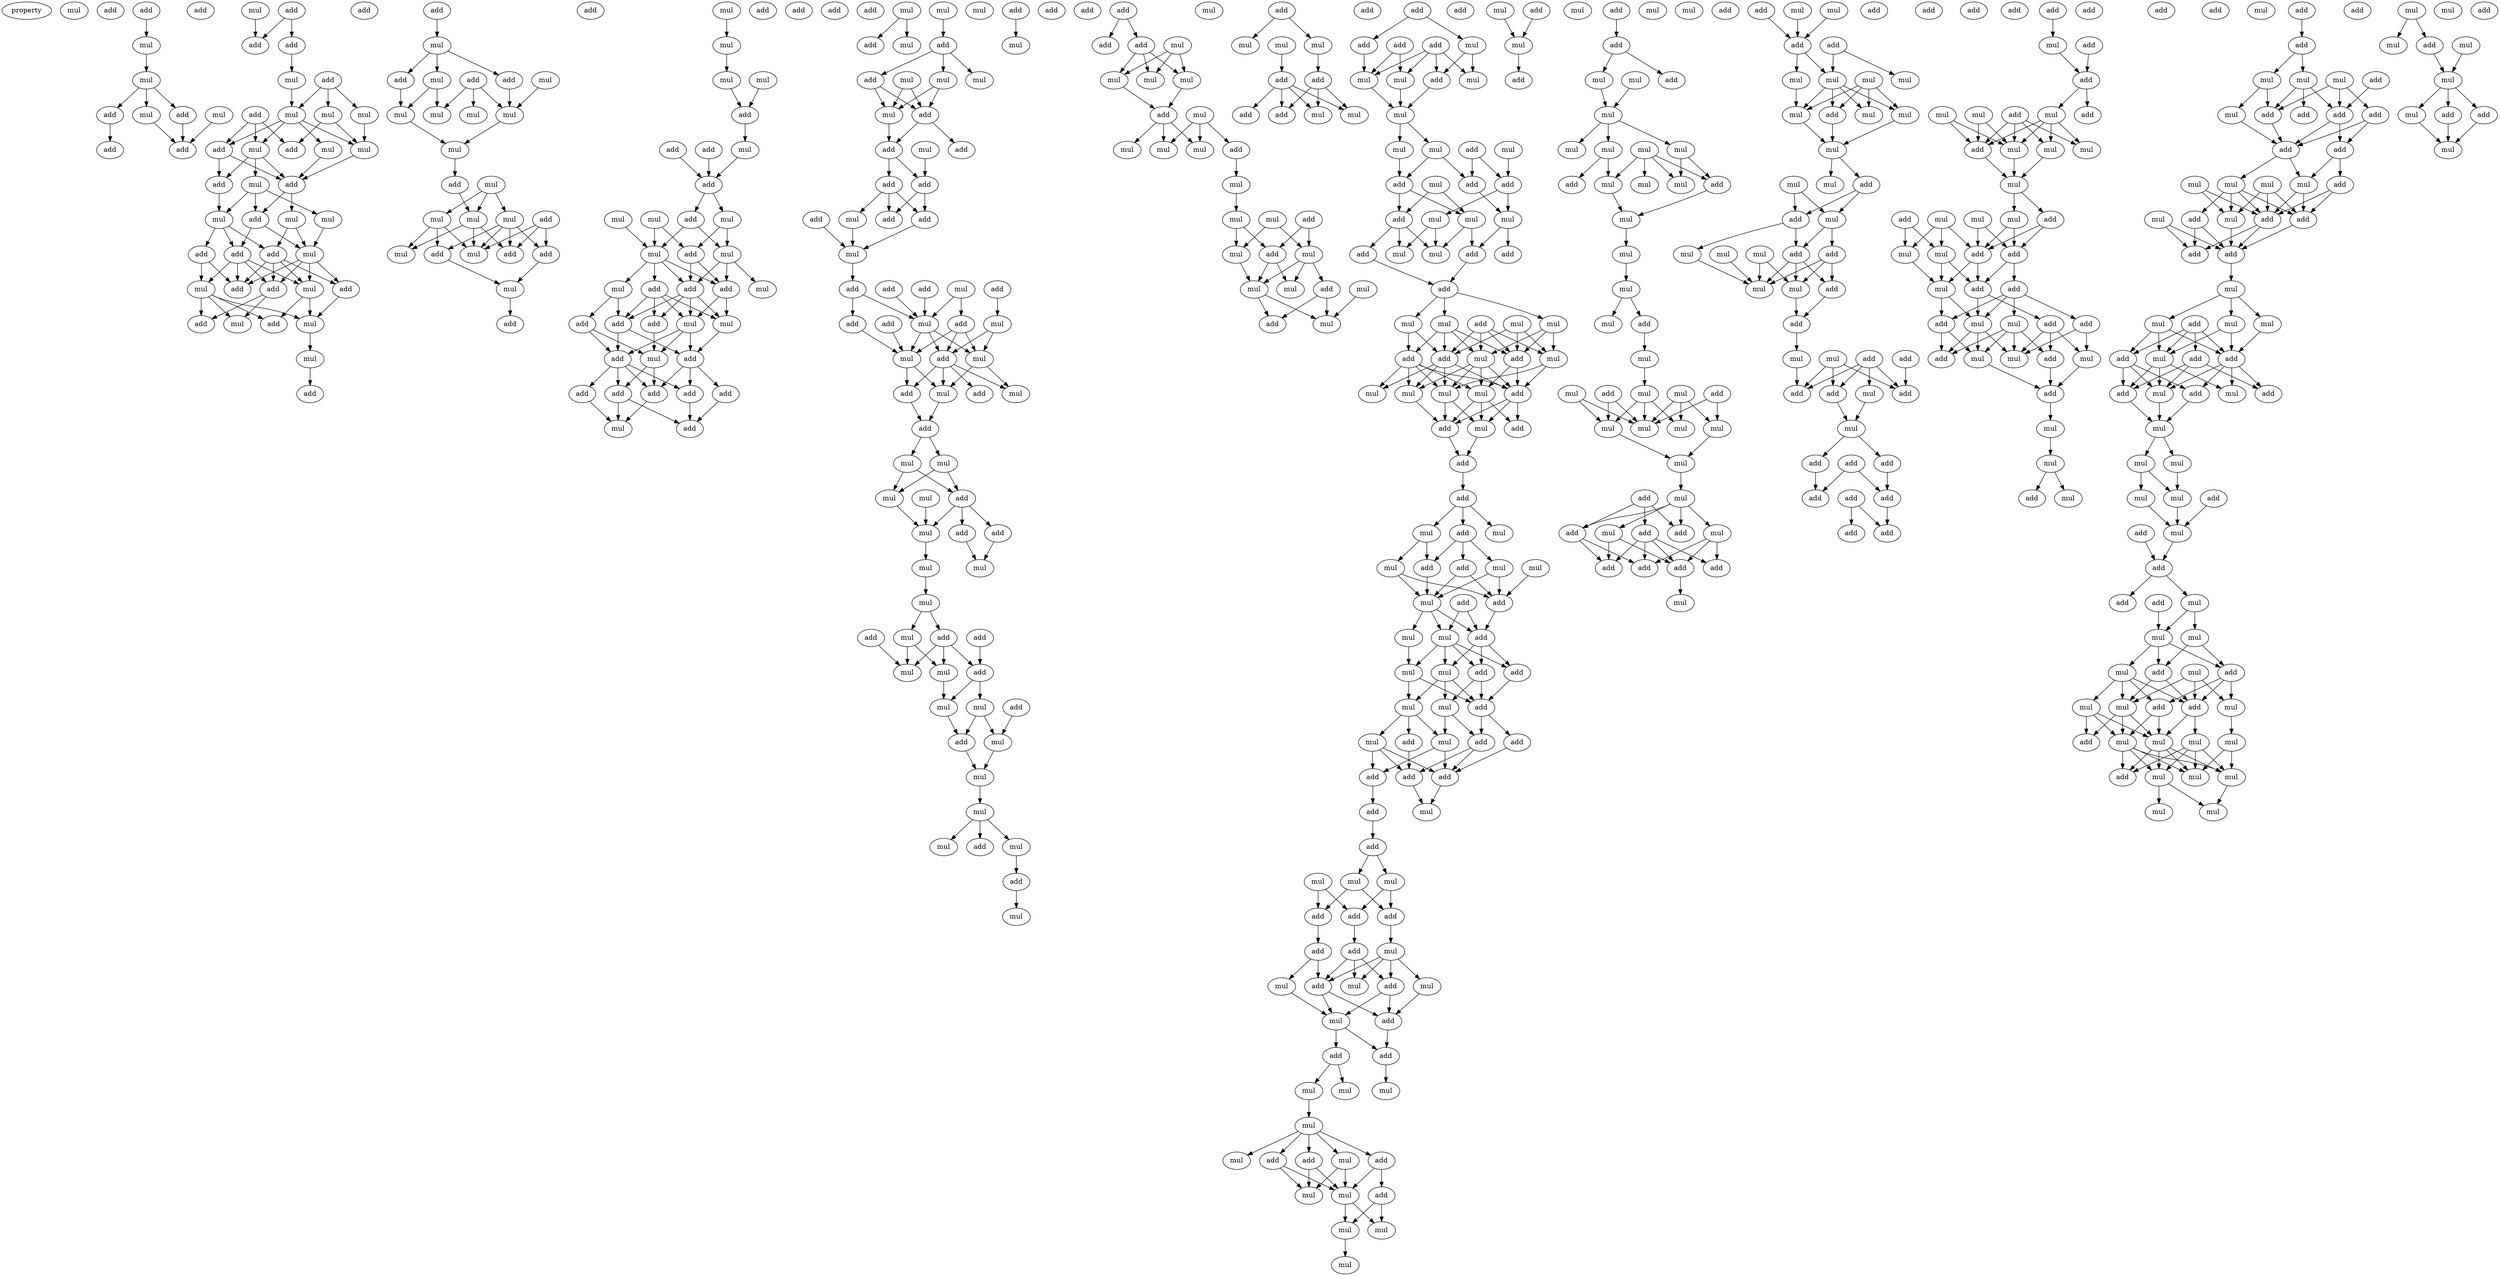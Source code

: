 digraph {
    node [fontcolor=black]
    property [mul=2,lf=1.6]
    0 [ label = mul ];
    1 [ label = add ];
    2 [ label = add ];
    3 [ label = add ];
    4 [ label = mul ];
    5 [ label = mul ];
    6 [ label = add ];
    7 [ label = mul ];
    8 [ label = mul ];
    9 [ label = add ];
    10 [ label = add ];
    11 [ label = add ];
    12 [ label = mul ];
    13 [ label = add ];
    14 [ label = add ];
    15 [ label = add ];
    16 [ label = mul ];
    17 [ label = add ];
    18 [ label = add ];
    19 [ label = mul ];
    20 [ label = add ];
    21 [ label = mul ];
    22 [ label = mul ];
    23 [ label = add ];
    24 [ label = mul ];
    25 [ label = add ];
    26 [ label = mul ];
    27 [ label = mul ];
    28 [ label = add ];
    29 [ label = add ];
    30 [ label = mul ];
    31 [ label = mul ];
    32 [ label = mul ];
    33 [ label = mul ];
    34 [ label = add ];
    35 [ label = add ];
    36 [ label = add ];
    37 [ label = mul ];
    38 [ label = add ];
    39 [ label = add ];
    40 [ label = mul ];
    41 [ label = mul ];
    42 [ label = add ];
    43 [ label = add ];
    44 [ label = mul ];
    45 [ label = add ];
    46 [ label = mul ];
    47 [ label = add ];
    48 [ label = mul ];
    49 [ label = add ];
    50 [ label = add ];
    51 [ label = mul ];
    52 [ label = add ];
    53 [ label = add ];
    54 [ label = add ];
    55 [ label = mul ];
    56 [ label = mul ];
    57 [ label = mul ];
    58 [ label = add ];
    59 [ label = mul ];
    60 [ label = mul ];
    61 [ label = mul ];
    62 [ label = mul ];
    63 [ label = mul ];
    64 [ label = add ];
    65 [ label = mul ];
    66 [ label = mul ];
    67 [ label = mul ];
    68 [ label = add ];
    69 [ label = add ];
    70 [ label = add ];
    71 [ label = mul ];
    72 [ label = add ];
    73 [ label = mul ];
    74 [ label = mul ];
    75 [ label = mul ];
    76 [ label = add ];
    77 [ label = add ];
    78 [ label = mul ];
    79 [ label = mul ];
    80 [ label = mul ];
    81 [ label = add ];
    82 [ label = add ];
    83 [ label = add ];
    84 [ label = add ];
    85 [ label = mul ];
    86 [ label = add ];
    87 [ label = mul ];
    88 [ label = mul ];
    89 [ label = mul ];
    90 [ label = add ];
    91 [ label = add ];
    92 [ label = mul ];
    93 [ label = mul ];
    94 [ label = add ];
    95 [ label = add ];
    96 [ label = mul ];
    97 [ label = add ];
    98 [ label = add ];
    99 [ label = mul ];
    100 [ label = add ];
    101 [ label = add ];
    102 [ label = add ];
    103 [ label = mul ];
    104 [ label = mul ];
    105 [ label = add ];
    106 [ label = mul ];
    107 [ label = add ];
    108 [ label = add ];
    109 [ label = add ];
    110 [ label = add ];
    111 [ label = add ];
    112 [ label = add ];
    113 [ label = mul ];
    114 [ label = add ];
    115 [ label = add ];
    116 [ label = mul ];
    117 [ label = mul ];
    118 [ label = add ];
    119 [ label = mul ];
    120 [ label = add ];
    121 [ label = mul ];
    122 [ label = mul ];
    123 [ label = add ];
    124 [ label = mul ];
    125 [ label = mul ];
    126 [ label = add ];
    127 [ label = add ];
    128 [ label = mul ];
    129 [ label = add ];
    130 [ label = add ];
    131 [ label = add ];
    132 [ label = mul ];
    133 [ label = add ];
    134 [ label = add ];
    135 [ label = add ];
    136 [ label = mul ];
    137 [ label = add ];
    138 [ label = mul ];
    139 [ label = add ];
    140 [ label = add ];
    141 [ label = add ];
    142 [ label = mul ];
    143 [ label = add ];
    144 [ label = add ];
    145 [ label = mul ];
    146 [ label = add ];
    147 [ label = add ];
    148 [ label = mul ];
    149 [ label = mul ];
    150 [ label = add ];
    151 [ label = add ];
    152 [ label = mul ];
    153 [ label = mul ];
    154 [ label = add ];
    155 [ label = mul ];
    156 [ label = mul ];
    157 [ label = mul ];
    158 [ label = add ];
    159 [ label = mul ];
    160 [ label = mul ];
    161 [ label = add ];
    162 [ label = mul ];
    163 [ label = add ];
    164 [ label = mul ];
    165 [ label = mul ];
    166 [ label = mul ];
    167 [ label = add ];
    168 [ label = add ];
    169 [ label = mul ];
    170 [ label = add ];
    171 [ label = mul ];
    172 [ label = mul ];
    173 [ label = add ];
    174 [ label = add ];
    175 [ label = mul ];
    176 [ label = mul ];
    177 [ label = add ];
    178 [ label = mul ];
    179 [ label = mul ];
    180 [ label = mul ];
    181 [ label = mul ];
    182 [ label = add ];
    183 [ label = mul ];
    184 [ label = add ];
    185 [ label = mul ];
    186 [ label = add ];
    187 [ label = mul ];
    188 [ label = add ];
    189 [ label = add ];
    190 [ label = add ];
    191 [ label = add ];
    192 [ label = mul ];
    193 [ label = add ];
    194 [ label = mul ];
    195 [ label = mul ];
    196 [ label = mul ];
    197 [ label = add ];
    198 [ label = mul ];
    199 [ label = mul ];
    200 [ label = add ];
    201 [ label = mul ];
    202 [ label = mul ];
    203 [ label = mul ];
    204 [ label = mul ];
    205 [ label = add ];
    206 [ label = mul ];
    207 [ label = mul ];
    208 [ label = mul ];
    209 [ label = add ];
    210 [ label = mul ];
    211 [ label = add ];
    212 [ label = mul ];
    213 [ label = mul ];
    214 [ label = mul ];
    215 [ label = mul ];
    216 [ label = add ];
    217 [ label = add ];
    218 [ label = mul ];
    219 [ label = mul ];
    220 [ label = mul ];
    221 [ label = add ];
    222 [ label = add ];
    223 [ label = mul ];
    224 [ label = add ];
    225 [ label = mul ];
    226 [ label = add ];
    227 [ label = add ];
    228 [ label = add ];
    229 [ label = add ];
    230 [ label = mul ];
    231 [ label = add ];
    232 [ label = add ];
    233 [ label = mul ];
    234 [ label = mul ];
    235 [ label = mul ];
    236 [ label = add ];
    237 [ label = mul ];
    238 [ label = mul ];
    239 [ label = add ];
    240 [ label = mul ];
    241 [ label = mul ];
    242 [ label = add ];
    243 [ label = add ];
    244 [ label = add ];
    245 [ label = mul ];
    246 [ label = mul ];
    247 [ label = mul ];
    248 [ label = add ];
    249 [ label = mul ];
    250 [ label = mul ];
    251 [ label = add ];
    252 [ label = add ];
    253 [ label = mul ];
    254 [ label = add ];
    255 [ label = add ];
    256 [ label = mul ];
    257 [ label = mul ];
    258 [ label = mul ];
    259 [ label = mul ];
    260 [ label = add ];
    261 [ label = add ];
    262 [ label = mul ];
    263 [ label = mul ];
    264 [ label = add ];
    265 [ label = add ];
    266 [ label = mul ];
    267 [ label = mul ];
    268 [ label = add ];
    269 [ label = mul ];
    270 [ label = mul ];
    271 [ label = add ];
    272 [ label = add ];
    273 [ label = mul ];
    274 [ label = add ];
    275 [ label = add ];
    276 [ label = mul ];
    277 [ label = add ];
    278 [ label = mul ];
    279 [ label = add ];
    280 [ label = add ];
    281 [ label = mul ];
    282 [ label = mul ];
    283 [ label = mul ];
    284 [ label = mul ];
    285 [ label = add ];
    286 [ label = add ];
    287 [ label = add ];
    288 [ label = mul ];
    289 [ label = mul ];
    290 [ label = mul ];
    291 [ label = add ];
    292 [ label = mul ];
    293 [ label = add ];
    294 [ label = mul ];
    295 [ label = mul ];
    296 [ label = add ];
    297 [ label = mul ];
    298 [ label = add ];
    299 [ label = mul ];
    300 [ label = add ];
    301 [ label = add ];
    302 [ label = add ];
    303 [ label = add ];
    304 [ label = add ];
    305 [ label = add ];
    306 [ label = mul ];
    307 [ label = add ];
    308 [ label = mul ];
    309 [ label = mul ];
    310 [ label = mul ];
    311 [ label = add ];
    312 [ label = add ];
    313 [ label = add ];
    314 [ label = add ];
    315 [ label = mul ];
    316 [ label = add ];
    317 [ label = add ];
    318 [ label = add ];
    319 [ label = mul ];
    320 [ label = mul ];
    321 [ label = mul ];
    322 [ label = add ];
    323 [ label = add ];
    324 [ label = mul ];
    325 [ label = add ];
    326 [ label = add ];
    327 [ label = mul ];
    328 [ label = mul ];
    329 [ label = mul ];
    330 [ label = mul ];
    331 [ label = mul ];
    332 [ label = add ];
    333 [ label = mul ];
    334 [ label = add ];
    335 [ label = add ];
    336 [ label = mul ];
    337 [ label = mul ];
    338 [ label = add ];
    339 [ label = mul ];
    340 [ label = mul ];
    341 [ label = mul ];
    342 [ label = mul ];
    343 [ label = mul ];
    344 [ label = add ];
    345 [ label = mul ];
    346 [ label = add ];
    347 [ label = add ];
    348 [ label = add ];
    349 [ label = mul ];
    350 [ label = mul ];
    351 [ label = add ];
    352 [ label = mul ];
    353 [ label = mul ];
    354 [ label = mul ];
    355 [ label = mul ];
    356 [ label = mul ];
    357 [ label = mul ];
    358 [ label = mul ];
    359 [ label = mul ];
    360 [ label = mul ];
    361 [ label = add ];
    362 [ label = add ];
    363 [ label = mul ];
    364 [ label = mul ];
    365 [ label = mul ];
    366 [ label = mul ];
    367 [ label = mul ];
    368 [ label = add ];
    369 [ label = add ];
    370 [ label = mul ];
    371 [ label = mul ];
    372 [ label = mul ];
    373 [ label = mul ];
    374 [ label = add ];
    375 [ label = add ];
    376 [ label = mul ];
    377 [ label = mul ];
    378 [ label = mul ];
    379 [ label = mul ];
    380 [ label = mul ];
    381 [ label = add ];
    382 [ label = mul ];
    383 [ label = add ];
    384 [ label = add ];
    385 [ label = mul ];
    386 [ label = mul ];
    387 [ label = add ];
    388 [ label = add ];
    389 [ label = add ];
    390 [ label = add ];
    391 [ label = add ];
    392 [ label = mul ];
    393 [ label = add ];
    394 [ label = mul ];
    395 [ label = mul ];
    396 [ label = add ];
    397 [ label = add ];
    398 [ label = mul ];
    399 [ label = mul ];
    400 [ label = mul ];
    401 [ label = mul ];
    402 [ label = mul ];
    403 [ label = mul ];
    404 [ label = add ];
    405 [ label = add ];
    406 [ label = mul ];
    407 [ label = mul ];
    408 [ label = mul ];
    409 [ label = add ];
    410 [ label = add ];
    411 [ label = add ];
    412 [ label = mul ];
    413 [ label = mul ];
    414 [ label = add ];
    415 [ label = mul ];
    416 [ label = mul ];
    417 [ label = mul ];
    418 [ label = add ];
    419 [ label = add ];
    420 [ label = mul ];
    421 [ label = mul ];
    422 [ label = add ];
    423 [ label = add ];
    424 [ label = mul ];
    425 [ label = mul ];
    426 [ label = add ];
    427 [ label = add ];
    428 [ label = add ];
    429 [ label = mul ];
    430 [ label = add ];
    431 [ label = add ];
    432 [ label = mul ];
    433 [ label = add ];
    434 [ label = add ];
    435 [ label = add ];
    436 [ label = add ];
    437 [ label = add ];
    438 [ label = add ];
    439 [ label = add ];
    440 [ label = add ];
    441 [ label = add ];
    442 [ label = add ];
    443 [ label = add ];
    444 [ label = mul ];
    445 [ label = add ];
    446 [ label = add ];
    447 [ label = add ];
    448 [ label = mul ];
    449 [ label = mul ];
    450 [ label = mul ];
    451 [ label = add ];
    452 [ label = mul ];
    453 [ label = add ];
    454 [ label = mul ];
    455 [ label = mul ];
    456 [ label = add ];
    457 [ label = mul ];
    458 [ label = mul ];
    459 [ label = add ];
    460 [ label = add ];
    461 [ label = mul ];
    462 [ label = mul ];
    463 [ label = mul ];
    464 [ label = mul ];
    465 [ label = add ];
    466 [ label = add ];
    467 [ label = add ];
    468 [ label = mul ];
    469 [ label = add ];
    470 [ label = add ];
    471 [ label = add ];
    472 [ label = mul ];
    473 [ label = add ];
    474 [ label = mul ];
    475 [ label = mul ];
    476 [ label = mul ];
    477 [ label = mul ];
    478 [ label = add ];
    479 [ label = add ];
    480 [ label = add ];
    481 [ label = add ];
    482 [ label = mul ];
    483 [ label = mul ];
    484 [ label = mul ];
    485 [ label = add ];
    486 [ label = mul ];
    487 [ label = add ];
    488 [ label = add ];
    489 [ label = mul ];
    490 [ label = mul ];
    491 [ label = add ];
    492 [ label = mul ];
    493 [ label = add ];
    494 [ label = add ];
    495 [ label = mul ];
    496 [ label = add ];
    497 [ label = add ];
    498 [ label = add ];
    499 [ label = add ];
    500 [ label = add ];
    501 [ label = mul ];
    502 [ label = mul ];
    503 [ label = mul ];
    504 [ label = mul ];
    505 [ label = add ];
    506 [ label = add ];
    507 [ label = add ];
    508 [ label = mul ];
    509 [ label = mul ];
    510 [ label = add ];
    511 [ label = add ];
    512 [ label = mul ];
    513 [ label = mul ];
    514 [ label = mul ];
    515 [ label = mul ];
    516 [ label = add ];
    517 [ label = mul ];
    518 [ label = add ];
    519 [ label = add ];
    520 [ label = add ];
    521 [ label = add ];
    522 [ label = add ];
    523 [ label = add ];
    524 [ label = mul ];
    525 [ label = mul ];
    526 [ label = mul ];
    527 [ label = mul ];
    528 [ label = mul ];
    529 [ label = mul ];
    530 [ label = mul ];
    531 [ label = add ];
    532 [ label = add ];
    533 [ label = add ];
    534 [ label = mul ];
    535 [ label = add ];
    536 [ label = add ];
    537 [ label = add ];
    538 [ label = mul ];
    539 [ label = mul ];
    540 [ label = mul ];
    541 [ label = mul ];
    542 [ label = add ];
    543 [ label = mul ];
    544 [ label = add ];
    545 [ label = mul ];
    546 [ label = add ];
    547 [ label = mul ];
    548 [ label = add ];
    549 [ label = mul ];
    550 [ label = mul ];
    551 [ label = add ];
    552 [ label = mul ];
    553 [ label = mul ];
    554 [ label = mul ];
    555 [ label = mul ];
    556 [ label = mul ];
    557 [ label = mul ];
    558 [ label = add ];
    559 [ label = mul ];
    560 [ label = mul ];
    561 [ label = mul ];
    562 [ label = mul ];
    563 [ label = mul ];
    564 [ label = mul ];
    565 [ label = add ];
    566 [ label = add ];
    567 [ label = mul ];
    568 [ label = mul ];
    569 [ label = add ];
    570 [ label = add ];
    571 [ label = mul ];
    2 -> 4 [ name = 0 ];
    4 -> 5 [ name = 1 ];
    5 -> 6 [ name = 2 ];
    5 -> 7 [ name = 3 ];
    5 -> 9 [ name = 4 ];
    6 -> 10 [ name = 5 ];
    7 -> 11 [ name = 6 ];
    8 -> 11 [ name = 7 ];
    9 -> 11 [ name = 8 ];
    12 -> 14 [ name = 9 ];
    13 -> 14 [ name = 10 ];
    13 -> 15 [ name = 11 ];
    15 -> 16 [ name = 12 ];
    16 -> 21 [ name = 13 ];
    17 -> 19 [ name = 14 ];
    17 -> 21 [ name = 15 ];
    17 -> 22 [ name = 16 ];
    19 -> 24 [ name = 17 ];
    20 -> 23 [ name = 18 ];
    20 -> 25 [ name = 19 ];
    20 -> 27 [ name = 20 ];
    21 -> 23 [ name = 21 ];
    21 -> 24 [ name = 22 ];
    21 -> 26 [ name = 23 ];
    21 -> 27 [ name = 24 ];
    22 -> 24 [ name = 25 ];
    22 -> 25 [ name = 26 ];
    23 -> 28 [ name = 27 ];
    23 -> 29 [ name = 28 ];
    24 -> 29 [ name = 29 ];
    26 -> 29 [ name = 30 ];
    27 -> 28 [ name = 31 ];
    27 -> 29 [ name = 32 ];
    27 -> 30 [ name = 33 ];
    28 -> 32 [ name = 34 ];
    29 -> 33 [ name = 35 ];
    29 -> 34 [ name = 36 ];
    30 -> 31 [ name = 37 ];
    30 -> 32 [ name = 38 ];
    30 -> 34 [ name = 39 ];
    31 -> 37 [ name = 40 ];
    32 -> 35 [ name = 41 ];
    32 -> 36 [ name = 42 ];
    32 -> 38 [ name = 43 ];
    33 -> 36 [ name = 44 ];
    33 -> 37 [ name = 45 ];
    34 -> 37 [ name = 46 ];
    34 -> 38 [ name = 47 ];
    35 -> 39 [ name = 48 ];
    35 -> 40 [ name = 49 ];
    36 -> 39 [ name = 50 ];
    36 -> 41 [ name = 51 ];
    36 -> 42 [ name = 52 ];
    36 -> 43 [ name = 53 ];
    37 -> 39 [ name = 54 ];
    37 -> 41 [ name = 55 ];
    37 -> 42 [ name = 56 ];
    37 -> 43 [ name = 57 ];
    38 -> 39 [ name = 58 ];
    38 -> 40 [ name = 59 ];
    38 -> 41 [ name = 60 ];
    38 -> 43 [ name = 61 ];
    40 -> 44 [ name = 62 ];
    40 -> 45 [ name = 63 ];
    40 -> 46 [ name = 64 ];
    40 -> 47 [ name = 65 ];
    41 -> 44 [ name = 66 ];
    41 -> 45 [ name = 67 ];
    42 -> 44 [ name = 68 ];
    43 -> 46 [ name = 69 ];
    43 -> 47 [ name = 70 ];
    44 -> 48 [ name = 71 ];
    48 -> 50 [ name = 72 ];
    49 -> 51 [ name = 73 ];
    51 -> 52 [ name = 74 ];
    51 -> 53 [ name = 75 ];
    51 -> 55 [ name = 76 ];
    52 -> 57 [ name = 77 ];
    53 -> 61 [ name = 78 ];
    54 -> 57 [ name = 79 ];
    54 -> 59 [ name = 80 ];
    54 -> 60 [ name = 81 ];
    55 -> 59 [ name = 82 ];
    55 -> 61 [ name = 83 ];
    56 -> 57 [ name = 84 ];
    57 -> 62 [ name = 85 ];
    61 -> 62 [ name = 86 ];
    62 -> 64 [ name = 87 ];
    63 -> 65 [ name = 88 ];
    63 -> 66 [ name = 89 ];
    63 -> 67 [ name = 90 ];
    64 -> 65 [ name = 91 ];
    65 -> 71 [ name = 92 ];
    65 -> 72 [ name = 93 ];
    65 -> 73 [ name = 94 ];
    66 -> 69 [ name = 95 ];
    66 -> 70 [ name = 96 ];
    66 -> 71 [ name = 97 ];
    66 -> 72 [ name = 98 ];
    67 -> 69 [ name = 99 ];
    67 -> 71 [ name = 100 ];
    67 -> 73 [ name = 101 ];
    68 -> 70 [ name = 102 ];
    68 -> 71 [ name = 103 ];
    68 -> 72 [ name = 104 ];
    69 -> 74 [ name = 105 ];
    70 -> 74 [ name = 106 ];
    74 -> 76 [ name = 107 ];
    75 -> 78 [ name = 108 ];
    78 -> 79 [ name = 109 ];
    79 -> 81 [ name = 110 ];
    80 -> 81 [ name = 111 ];
    81 -> 85 [ name = 112 ];
    82 -> 86 [ name = 113 ];
    83 -> 86 [ name = 114 ];
    85 -> 86 [ name = 115 ];
    86 -> 88 [ name = 116 ];
    86 -> 90 [ name = 117 ];
    87 -> 93 [ name = 118 ];
    87 -> 94 [ name = 119 ];
    88 -> 92 [ name = 120 ];
    88 -> 94 [ name = 121 ];
    89 -> 93 [ name = 122 ];
    90 -> 92 [ name = 123 ];
    90 -> 93 [ name = 124 ];
    92 -> 95 [ name = 125 ];
    92 -> 96 [ name = 126 ];
    92 -> 97 [ name = 127 ];
    93 -> 95 [ name = 128 ];
    93 -> 97 [ name = 129 ];
    93 -> 98 [ name = 130 ];
    93 -> 99 [ name = 131 ];
    94 -> 95 [ name = 132 ];
    94 -> 97 [ name = 133 ];
    95 -> 101 [ name = 134 ];
    95 -> 102 [ name = 135 ];
    95 -> 103 [ name = 136 ];
    95 -> 104 [ name = 137 ];
    97 -> 103 [ name = 138 ];
    97 -> 104 [ name = 139 ];
    98 -> 101 [ name = 140 ];
    98 -> 102 [ name = 141 ];
    98 -> 103 [ name = 142 ];
    98 -> 104 [ name = 143 ];
    99 -> 100 [ name = 144 ];
    99 -> 102 [ name = 145 ];
    100 -> 105 [ name = 146 ];
    100 -> 106 [ name = 147 ];
    101 -> 106 [ name = 148 ];
    102 -> 105 [ name = 149 ];
    102 -> 107 [ name = 150 ];
    103 -> 105 [ name = 151 ];
    103 -> 106 [ name = 152 ];
    103 -> 107 [ name = 153 ];
    104 -> 107 [ name = 154 ];
    105 -> 108 [ name = 155 ];
    105 -> 109 [ name = 156 ];
    105 -> 110 [ name = 157 ];
    105 -> 111 [ name = 158 ];
    106 -> 109 [ name = 159 ];
    106 -> 110 [ name = 160 ];
    107 -> 109 [ name = 161 ];
    107 -> 111 [ name = 162 ];
    107 -> 112 [ name = 163 ];
    108 -> 113 [ name = 164 ];
    109 -> 113 [ name = 165 ];
    110 -> 113 [ name = 166 ];
    110 -> 114 [ name = 167 ];
    111 -> 114 [ name = 168 ];
    112 -> 114 [ name = 169 ];
    116 -> 118 [ name = 170 ];
    116 -> 119 [ name = 171 ];
    117 -> 120 [ name = 172 ];
    120 -> 122 [ name = 173 ];
    120 -> 123 [ name = 174 ];
    120 -> 124 [ name = 175 ];
    121 -> 125 [ name = 176 ];
    121 -> 126 [ name = 177 ];
    122 -> 125 [ name = 178 ];
    122 -> 126 [ name = 179 ];
    123 -> 125 [ name = 180 ];
    123 -> 126 [ name = 181 ];
    125 -> 129 [ name = 182 ];
    126 -> 127 [ name = 183 ];
    126 -> 129 [ name = 184 ];
    128 -> 131 [ name = 185 ];
    129 -> 130 [ name = 186 ];
    129 -> 131 [ name = 187 ];
    130 -> 132 [ name = 188 ];
    130 -> 133 [ name = 189 ];
    130 -> 135 [ name = 190 ];
    131 -> 133 [ name = 191 ];
    131 -> 135 [ name = 192 ];
    132 -> 136 [ name = 193 ];
    134 -> 136 [ name = 194 ];
    135 -> 136 [ name = 195 ];
    136 -> 137 [ name = 196 ];
    137 -> 142 [ name = 197 ];
    137 -> 143 [ name = 198 ];
    138 -> 142 [ name = 199 ];
    138 -> 146 [ name = 200 ];
    139 -> 145 [ name = 201 ];
    140 -> 142 [ name = 202 ];
    141 -> 142 [ name = 203 ];
    142 -> 147 [ name = 204 ];
    142 -> 148 [ name = 205 ];
    142 -> 149 [ name = 206 ];
    143 -> 149 [ name = 207 ];
    144 -> 149 [ name = 208 ];
    145 -> 147 [ name = 209 ];
    145 -> 148 [ name = 210 ];
    146 -> 147 [ name = 211 ];
    146 -> 148 [ name = 212 ];
    146 -> 149 [ name = 213 ];
    147 -> 150 [ name = 214 ];
    147 -> 151 [ name = 215 ];
    147 -> 152 [ name = 216 ];
    147 -> 153 [ name = 217 ];
    148 -> 152 [ name = 218 ];
    148 -> 153 [ name = 219 ];
    149 -> 150 [ name = 220 ];
    149 -> 152 [ name = 221 ];
    150 -> 154 [ name = 222 ];
    152 -> 154 [ name = 223 ];
    154 -> 155 [ name = 224 ];
    154 -> 156 [ name = 225 ];
    155 -> 157 [ name = 226 ];
    155 -> 158 [ name = 227 ];
    156 -> 157 [ name = 228 ];
    156 -> 158 [ name = 229 ];
    157 -> 162 [ name = 230 ];
    158 -> 161 [ name = 231 ];
    158 -> 162 [ name = 232 ];
    158 -> 163 [ name = 233 ];
    159 -> 162 [ name = 234 ];
    161 -> 164 [ name = 235 ];
    162 -> 165 [ name = 236 ];
    163 -> 164 [ name = 237 ];
    165 -> 166 [ name = 238 ];
    166 -> 169 [ name = 239 ];
    166 -> 170 [ name = 240 ];
    167 -> 172 [ name = 241 ];
    168 -> 173 [ name = 242 ];
    169 -> 171 [ name = 243 ];
    169 -> 172 [ name = 244 ];
    170 -> 171 [ name = 245 ];
    170 -> 172 [ name = 246 ];
    170 -> 173 [ name = 247 ];
    171 -> 175 [ name = 248 ];
    173 -> 175 [ name = 249 ];
    173 -> 176 [ name = 250 ];
    174 -> 178 [ name = 251 ];
    175 -> 177 [ name = 252 ];
    176 -> 177 [ name = 253 ];
    176 -> 178 [ name = 254 ];
    177 -> 179 [ name = 255 ];
    178 -> 179 [ name = 256 ];
    179 -> 180 [ name = 257 ];
    180 -> 181 [ name = 258 ];
    180 -> 182 [ name = 259 ];
    180 -> 183 [ name = 260 ];
    183 -> 184 [ name = 261 ];
    184 -> 185 [ name = 262 ];
    186 -> 187 [ name = 263 ];
    190 -> 191 [ name = 264 ];
    190 -> 193 [ name = 265 ];
    192 -> 194 [ name = 266 ];
    192 -> 195 [ name = 267 ];
    192 -> 196 [ name = 268 ];
    193 -> 194 [ name = 269 ];
    193 -> 195 [ name = 270 ];
    193 -> 196 [ name = 271 ];
    194 -> 197 [ name = 272 ];
    196 -> 197 [ name = 273 ];
    197 -> 201 [ name = 274 ];
    197 -> 202 [ name = 275 ];
    197 -> 203 [ name = 276 ];
    198 -> 200 [ name = 277 ];
    198 -> 201 [ name = 278 ];
    198 -> 203 [ name = 279 ];
    200 -> 204 [ name = 280 ];
    204 -> 207 [ name = 281 ];
    205 -> 209 [ name = 282 ];
    205 -> 210 [ name = 283 ];
    206 -> 208 [ name = 284 ];
    206 -> 210 [ name = 285 ];
    207 -> 208 [ name = 286 ];
    207 -> 209 [ name = 287 ];
    208 -> 212 [ name = 288 ];
    209 -> 212 [ name = 289 ];
    209 -> 214 [ name = 290 ];
    210 -> 211 [ name = 291 ];
    210 -> 212 [ name = 292 ];
    210 -> 214 [ name = 293 ];
    211 -> 215 [ name = 294 ];
    211 -> 216 [ name = 295 ];
    212 -> 215 [ name = 296 ];
    212 -> 216 [ name = 297 ];
    213 -> 215 [ name = 298 ];
    217 -> 218 [ name = 299 ];
    217 -> 220 [ name = 300 ];
    218 -> 221 [ name = 301 ];
    219 -> 222 [ name = 302 ];
    221 -> 223 [ name = 303 ];
    221 -> 225 [ name = 304 ];
    221 -> 226 [ name = 305 ];
    222 -> 223 [ name = 306 ];
    222 -> 225 [ name = 307 ];
    222 -> 226 [ name = 308 ];
    222 -> 227 [ name = 309 ];
    228 -> 229 [ name = 310 ];
    228 -> 230 [ name = 311 ];
    229 -> 234 [ name = 312 ];
    230 -> 233 [ name = 313 ];
    230 -> 236 [ name = 314 ];
    231 -> 233 [ name = 315 ];
    231 -> 234 [ name = 316 ];
    231 -> 235 [ name = 317 ];
    231 -> 236 [ name = 318 ];
    232 -> 234 [ name = 319 ];
    232 -> 235 [ name = 320 ];
    234 -> 237 [ name = 321 ];
    235 -> 237 [ name = 322 ];
    236 -> 237 [ name = 323 ];
    237 -> 238 [ name = 324 ];
    237 -> 241 [ name = 325 ];
    238 -> 243 [ name = 326 ];
    238 -> 244 [ name = 327 ];
    239 -> 242 [ name = 328 ];
    239 -> 243 [ name = 329 ];
    240 -> 242 [ name = 330 ];
    241 -> 244 [ name = 331 ];
    242 -> 246 [ name = 332 ];
    242 -> 249 [ name = 333 ];
    243 -> 246 [ name = 334 ];
    244 -> 247 [ name = 335 ];
    244 -> 248 [ name = 336 ];
    245 -> 247 [ name = 337 ];
    245 -> 248 [ name = 338 ];
    246 -> 251 [ name = 339 ];
    246 -> 254 [ name = 340 ];
    247 -> 253 [ name = 341 ];
    247 -> 254 [ name = 342 ];
    248 -> 250 [ name = 343 ];
    248 -> 252 [ name = 344 ];
    248 -> 253 [ name = 345 ];
    249 -> 250 [ name = 346 ];
    249 -> 253 [ name = 347 ];
    252 -> 255 [ name = 348 ];
    254 -> 255 [ name = 349 ];
    255 -> 256 [ name = 350 ];
    255 -> 257 [ name = 351 ];
    255 -> 259 [ name = 352 ];
    256 -> 261 [ name = 353 ];
    256 -> 265 [ name = 354 ];
    257 -> 262 [ name = 355 ];
    257 -> 263 [ name = 356 ];
    257 -> 264 [ name = 357 ];
    258 -> 262 [ name = 358 ];
    258 -> 264 [ name = 359 ];
    258 -> 265 [ name = 360 ];
    259 -> 261 [ name = 361 ];
    259 -> 263 [ name = 362 ];
    259 -> 264 [ name = 363 ];
    259 -> 265 [ name = 364 ];
    260 -> 262 [ name = 365 ];
    260 -> 263 [ name = 366 ];
    260 -> 264 [ name = 367 ];
    260 -> 265 [ name = 368 ];
    261 -> 266 [ name = 369 ];
    261 -> 267 [ name = 370 ];
    261 -> 268 [ name = 371 ];
    261 -> 269 [ name = 372 ];
    261 -> 270 [ name = 373 ];
    262 -> 266 [ name = 374 ];
    262 -> 268 [ name = 375 ];
    263 -> 266 [ name = 376 ];
    263 -> 267 [ name = 377 ];
    263 -> 268 [ name = 378 ];
    263 -> 269 [ name = 379 ];
    264 -> 267 [ name = 380 ];
    264 -> 268 [ name = 381 ];
    265 -> 266 [ name = 382 ];
    265 -> 268 [ name = 383 ];
    265 -> 269 [ name = 384 ];
    265 -> 270 [ name = 385 ];
    266 -> 271 [ name = 386 ];
    266 -> 273 [ name = 387 ];
    267 -> 271 [ name = 388 ];
    267 -> 272 [ name = 389 ];
    267 -> 273 [ name = 390 ];
    268 -> 271 [ name = 391 ];
    268 -> 272 [ name = 392 ];
    268 -> 273 [ name = 393 ];
    269 -> 271 [ name = 394 ];
    271 -> 274 [ name = 395 ];
    273 -> 274 [ name = 396 ];
    274 -> 275 [ name = 397 ];
    275 -> 276 [ name = 398 ];
    275 -> 277 [ name = 399 ];
    275 -> 278 [ name = 400 ];
    276 -> 280 [ name = 401 ];
    276 -> 282 [ name = 402 ];
    277 -> 279 [ name = 403 ];
    277 -> 280 [ name = 404 ];
    277 -> 283 [ name = 405 ];
    279 -> 284 [ name = 406 ];
    279 -> 286 [ name = 407 ];
    280 -> 284 [ name = 408 ];
    281 -> 286 [ name = 409 ];
    282 -> 284 [ name = 410 ];
    282 -> 286 [ name = 411 ];
    283 -> 284 [ name = 412 ];
    283 -> 286 [ name = 413 ];
    284 -> 287 [ name = 414 ];
    284 -> 288 [ name = 415 ];
    284 -> 289 [ name = 416 ];
    285 -> 287 [ name = 417 ];
    285 -> 289 [ name = 418 ];
    286 -> 287 [ name = 419 ];
    287 -> 291 [ name = 420 ];
    287 -> 292 [ name = 421 ];
    287 -> 293 [ name = 422 ];
    288 -> 290 [ name = 423 ];
    289 -> 290 [ name = 424 ];
    289 -> 291 [ name = 425 ];
    289 -> 292 [ name = 426 ];
    289 -> 293 [ name = 427 ];
    290 -> 294 [ name = 428 ];
    290 -> 296 [ name = 429 ];
    291 -> 295 [ name = 430 ];
    291 -> 296 [ name = 431 ];
    292 -> 294 [ name = 432 ];
    292 -> 295 [ name = 433 ];
    292 -> 296 [ name = 434 ];
    293 -> 296 [ name = 435 ];
    294 -> 297 [ name = 436 ];
    294 -> 298 [ name = 437 ];
    294 -> 299 [ name = 438 ];
    295 -> 299 [ name = 439 ];
    295 -> 301 [ name = 440 ];
    296 -> 300 [ name = 441 ];
    296 -> 301 [ name = 442 ];
    297 -> 302 [ name = 443 ];
    297 -> 303 [ name = 444 ];
    297 -> 304 [ name = 445 ];
    298 -> 304 [ name = 446 ];
    299 -> 302 [ name = 447 ];
    299 -> 303 [ name = 448 ];
    300 -> 303 [ name = 449 ];
    301 -> 303 [ name = 450 ];
    301 -> 304 [ name = 451 ];
    302 -> 305 [ name = 452 ];
    303 -> 306 [ name = 453 ];
    304 -> 306 [ name = 454 ];
    305 -> 307 [ name = 455 ];
    307 -> 309 [ name = 456 ];
    307 -> 310 [ name = 457 ];
    308 -> 311 [ name = 458 ];
    308 -> 312 [ name = 459 ];
    309 -> 311 [ name = 460 ];
    309 -> 313 [ name = 461 ];
    310 -> 312 [ name = 462 ];
    310 -> 313 [ name = 463 ];
    311 -> 316 [ name = 464 ];
    312 -> 314 [ name = 465 ];
    313 -> 315 [ name = 466 ];
    314 -> 317 [ name = 467 ];
    314 -> 318 [ name = 468 ];
    314 -> 320 [ name = 469 ];
    315 -> 317 [ name = 470 ];
    315 -> 318 [ name = 471 ];
    315 -> 319 [ name = 472 ];
    315 -> 320 [ name = 473 ];
    316 -> 317 [ name = 474 ];
    316 -> 321 [ name = 475 ];
    317 -> 323 [ name = 476 ];
    317 -> 324 [ name = 477 ];
    318 -> 323 [ name = 478 ];
    318 -> 324 [ name = 479 ];
    319 -> 323 [ name = 480 ];
    321 -> 324 [ name = 481 ];
    323 -> 326 [ name = 482 ];
    324 -> 325 [ name = 483 ];
    324 -> 326 [ name = 484 ];
    325 -> 328 [ name = 485 ];
    325 -> 329 [ name = 486 ];
    326 -> 327 [ name = 487 ];
    328 -> 330 [ name = 488 ];
    330 -> 331 [ name = 489 ];
    330 -> 332 [ name = 490 ];
    330 -> 333 [ name = 491 ];
    330 -> 334 [ name = 492 ];
    330 -> 335 [ name = 493 ];
    332 -> 336 [ name = 494 ];
    332 -> 337 [ name = 495 ];
    333 -> 336 [ name = 496 ];
    333 -> 337 [ name = 497 ];
    334 -> 336 [ name = 498 ];
    334 -> 337 [ name = 499 ];
    335 -> 337 [ name = 500 ];
    335 -> 338 [ name = 501 ];
    337 -> 339 [ name = 502 ];
    337 -> 340 [ name = 503 ];
    338 -> 339 [ name = 504 ];
    338 -> 340 [ name = 505 ];
    339 -> 341 [ name = 506 ];
    342 -> 345 [ name = 507 ];
    344 -> 345 [ name = 508 ];
    345 -> 347 [ name = 509 ];
    346 -> 348 [ name = 510 ];
    348 -> 349 [ name = 511 ];
    348 -> 351 [ name = 512 ];
    349 -> 353 [ name = 513 ];
    352 -> 353 [ name = 514 ];
    353 -> 354 [ name = 515 ];
    353 -> 356 [ name = 516 ];
    353 -> 357 [ name = 517 ];
    355 -> 358 [ name = 518 ];
    355 -> 359 [ name = 519 ];
    355 -> 360 [ name = 520 ];
    355 -> 361 [ name = 521 ];
    356 -> 359 [ name = 522 ];
    356 -> 362 [ name = 523 ];
    357 -> 358 [ name = 524 ];
    357 -> 361 [ name = 525 ];
    359 -> 363 [ name = 526 ];
    361 -> 363 [ name = 527 ];
    363 -> 364 [ name = 528 ];
    364 -> 366 [ name = 529 ];
    366 -> 367 [ name = 530 ];
    366 -> 369 [ name = 531 ];
    369 -> 370 [ name = 532 ];
    370 -> 371 [ name = 533 ];
    371 -> 376 [ name = 534 ];
    371 -> 377 [ name = 535 ];
    371 -> 379 [ name = 536 ];
    372 -> 376 [ name = 537 ];
    372 -> 379 [ name = 538 ];
    373 -> 377 [ name = 539 ];
    373 -> 378 [ name = 540 ];
    373 -> 379 [ name = 541 ];
    374 -> 376 [ name = 542 ];
    374 -> 379 [ name = 543 ];
    375 -> 378 [ name = 544 ];
    375 -> 379 [ name = 545 ];
    376 -> 380 [ name = 546 ];
    378 -> 380 [ name = 547 ];
    380 -> 382 [ name = 548 ];
    381 -> 383 [ name = 549 ];
    381 -> 384 [ name = 550 ];
    381 -> 387 [ name = 551 ];
    382 -> 383 [ name = 552 ];
    382 -> 385 [ name = 553 ];
    382 -> 386 [ name = 554 ];
    382 -> 387 [ name = 555 ];
    383 -> 389 [ name = 556 ];
    383 -> 391 [ name = 557 ];
    384 -> 388 [ name = 558 ];
    384 -> 389 [ name = 559 ];
    384 -> 390 [ name = 560 ];
    384 -> 391 [ name = 561 ];
    385 -> 388 [ name = 562 ];
    385 -> 389 [ name = 563 ];
    385 -> 390 [ name = 564 ];
    386 -> 390 [ name = 565 ];
    386 -> 391 [ name = 566 ];
    390 -> 392 [ name = 567 ];
    393 -> 397 [ name = 568 ];
    394 -> 397 [ name = 569 ];
    395 -> 397 [ name = 570 ];
    396 -> 398 [ name = 571 ];
    396 -> 401 [ name = 572 ];
    397 -> 398 [ name = 573 ];
    397 -> 400 [ name = 574 ];
    398 -> 402 [ name = 575 ];
    398 -> 403 [ name = 576 ];
    398 -> 404 [ name = 577 ];
    398 -> 406 [ name = 578 ];
    399 -> 402 [ name = 579 ];
    399 -> 403 [ name = 580 ];
    399 -> 404 [ name = 581 ];
    399 -> 406 [ name = 582 ];
    400 -> 403 [ name = 583 ];
    403 -> 407 [ name = 584 ];
    404 -> 407 [ name = 585 ];
    406 -> 407 [ name = 586 ];
    407 -> 408 [ name = 587 ];
    407 -> 411 [ name = 588 ];
    411 -> 413 [ name = 589 ];
    411 -> 414 [ name = 590 ];
    412 -> 413 [ name = 591 ];
    412 -> 414 [ name = 592 ];
    413 -> 418 [ name = 593 ];
    413 -> 419 [ name = 594 ];
    414 -> 416 [ name = 595 ];
    414 -> 419 [ name = 596 ];
    415 -> 420 [ name = 597 ];
    415 -> 421 [ name = 598 ];
    416 -> 420 [ name = 599 ];
    417 -> 420 [ name = 600 ];
    418 -> 420 [ name = 601 ];
    418 -> 421 [ name = 602 ];
    418 -> 422 [ name = 603 ];
    419 -> 420 [ name = 604 ];
    419 -> 421 [ name = 605 ];
    419 -> 422 [ name = 606 ];
    421 -> 423 [ name = 607 ];
    422 -> 423 [ name = 608 ];
    423 -> 425 [ name = 609 ];
    424 -> 428 [ name = 610 ];
    424 -> 430 [ name = 611 ];
    424 -> 431 [ name = 612 ];
    425 -> 431 [ name = 613 ];
    426 -> 430 [ name = 614 ];
    427 -> 428 [ name = 615 ];
    427 -> 429 [ name = 616 ];
    427 -> 430 [ name = 617 ];
    427 -> 431 [ name = 618 ];
    428 -> 432 [ name = 619 ];
    429 -> 432 [ name = 620 ];
    432 -> 433 [ name = 621 ];
    432 -> 435 [ name = 622 ];
    433 -> 436 [ name = 623 ];
    434 -> 436 [ name = 624 ];
    434 -> 439 [ name = 625 ];
    435 -> 439 [ name = 626 ];
    436 -> 440 [ name = 627 ];
    437 -> 440 [ name = 628 ];
    437 -> 441 [ name = 629 ];
    442 -> 444 [ name = 630 ];
    444 -> 446 [ name = 631 ];
    445 -> 446 [ name = 632 ];
    446 -> 450 [ name = 633 ];
    446 -> 451 [ name = 634 ];
    447 -> 452 [ name = 635 ];
    447 -> 454 [ name = 636 ];
    447 -> 455 [ name = 637 ];
    447 -> 456 [ name = 638 ];
    448 -> 452 [ name = 639 ];
    448 -> 456 [ name = 640 ];
    449 -> 452 [ name = 641 ];
    449 -> 456 [ name = 642 ];
    450 -> 452 [ name = 643 ];
    450 -> 454 [ name = 644 ];
    450 -> 455 [ name = 645 ];
    450 -> 456 [ name = 646 ];
    452 -> 457 [ name = 647 ];
    454 -> 457 [ name = 648 ];
    456 -> 457 [ name = 649 ];
    457 -> 459 [ name = 650 ];
    457 -> 461 [ name = 651 ];
    458 -> 465 [ name = 652 ];
    458 -> 466 [ name = 653 ];
    459 -> 465 [ name = 654 ];
    459 -> 466 [ name = 655 ];
    460 -> 463 [ name = 656 ];
    460 -> 464 [ name = 657 ];
    461 -> 465 [ name = 658 ];
    461 -> 466 [ name = 659 ];
    462 -> 463 [ name = 660 ];
    462 -> 464 [ name = 661 ];
    462 -> 465 [ name = 662 ];
    463 -> 468 [ name = 663 ];
    464 -> 468 [ name = 664 ];
    464 -> 469 [ name = 665 ];
    465 -> 468 [ name = 666 ];
    465 -> 469 [ name = 667 ];
    466 -> 467 [ name = 668 ];
    466 -> 469 [ name = 669 ];
    467 -> 470 [ name = 670 ];
    467 -> 471 [ name = 671 ];
    467 -> 472 [ name = 672 ];
    467 -> 474 [ name = 673 ];
    468 -> 471 [ name = 674 ];
    468 -> 472 [ name = 675 ];
    469 -> 472 [ name = 676 ];
    469 -> 473 [ name = 677 ];
    470 -> 475 [ name = 678 ];
    470 -> 477 [ name = 679 ];
    471 -> 476 [ name = 680 ];
    471 -> 478 [ name = 681 ];
    472 -> 476 [ name = 682 ];
    472 -> 477 [ name = 683 ];
    472 -> 478 [ name = 684 ];
    473 -> 475 [ name = 685 ];
    473 -> 477 [ name = 686 ];
    473 -> 479 [ name = 687 ];
    474 -> 476 [ name = 688 ];
    474 -> 477 [ name = 689 ];
    474 -> 478 [ name = 690 ];
    474 -> 479 [ name = 691 ];
    475 -> 480 [ name = 692 ];
    476 -> 480 [ name = 693 ];
    479 -> 480 [ name = 694 ];
    480 -> 482 [ name = 695 ];
    482 -> 484 [ name = 696 ];
    484 -> 485 [ name = 697 ];
    484 -> 486 [ name = 698 ];
    487 -> 488 [ name = 699 ];
    488 -> 490 [ name = 700 ];
    488 -> 492 [ name = 701 ];
    489 -> 493 [ name = 702 ];
    489 -> 494 [ name = 703 ];
    489 -> 496 [ name = 704 ];
    490 -> 493 [ name = 705 ];
    490 -> 494 [ name = 706 ];
    490 -> 497 [ name = 707 ];
    491 -> 493 [ name = 708 ];
    492 -> 494 [ name = 709 ];
    492 -> 495 [ name = 710 ];
    493 -> 498 [ name = 711 ];
    493 -> 499 [ name = 712 ];
    494 -> 498 [ name = 713 ];
    495 -> 498 [ name = 714 ];
    496 -> 498 [ name = 715 ];
    496 -> 499 [ name = 716 ];
    498 -> 501 [ name = 717 ];
    498 -> 503 [ name = 718 ];
    499 -> 500 [ name = 719 ];
    499 -> 503 [ name = 720 ];
    500 -> 506 [ name = 721 ];
    500 -> 507 [ name = 722 ];
    501 -> 505 [ name = 723 ];
    501 -> 506 [ name = 724 ];
    501 -> 507 [ name = 725 ];
    501 -> 509 [ name = 726 ];
    502 -> 507 [ name = 727 ];
    502 -> 509 [ name = 728 ];
    503 -> 506 [ name = 729 ];
    503 -> 507 [ name = 730 ];
    504 -> 506 [ name = 731 ];
    504 -> 507 [ name = 732 ];
    504 -> 509 [ name = 733 ];
    505 -> 510 [ name = 734 ];
    505 -> 511 [ name = 735 ];
    506 -> 511 [ name = 736 ];
    507 -> 510 [ name = 737 ];
    507 -> 511 [ name = 738 ];
    508 -> 510 [ name = 739 ];
    508 -> 511 [ name = 740 ];
    509 -> 511 [ name = 741 ];
    511 -> 512 [ name = 742 ];
    512 -> 513 [ name = 743 ];
    512 -> 514 [ name = 744 ];
    512 -> 515 [ name = 745 ];
    513 -> 517 [ name = 746 ];
    513 -> 520 [ name = 747 ];
    514 -> 517 [ name = 748 ];
    514 -> 518 [ name = 749 ];
    514 -> 520 [ name = 750 ];
    515 -> 520 [ name = 751 ];
    516 -> 517 [ name = 752 ];
    516 -> 518 [ name = 753 ];
    516 -> 519 [ name = 754 ];
    516 -> 520 [ name = 755 ];
    517 -> 522 [ name = 756 ];
    517 -> 524 [ name = 757 ];
    517 -> 525 [ name = 758 ];
    518 -> 521 [ name = 759 ];
    518 -> 522 [ name = 760 ];
    518 -> 525 [ name = 761 ];
    519 -> 522 [ name = 762 ];
    519 -> 523 [ name = 763 ];
    519 -> 525 [ name = 764 ];
    520 -> 521 [ name = 765 ];
    520 -> 523 [ name = 766 ];
    520 -> 524 [ name = 767 ];
    520 -> 525 [ name = 768 ];
    521 -> 526 [ name = 769 ];
    522 -> 526 [ name = 770 ];
    525 -> 526 [ name = 771 ];
    526 -> 527 [ name = 772 ];
    526 -> 528 [ name = 773 ];
    527 -> 530 [ name = 774 ];
    528 -> 529 [ name = 775 ];
    528 -> 530 [ name = 776 ];
    529 -> 534 [ name = 777 ];
    530 -> 534 [ name = 778 ];
    531 -> 534 [ name = 779 ];
    533 -> 535 [ name = 780 ];
    534 -> 535 [ name = 781 ];
    535 -> 536 [ name = 782 ];
    535 -> 538 [ name = 783 ];
    537 -> 540 [ name = 784 ];
    538 -> 539 [ name = 785 ];
    538 -> 540 [ name = 786 ];
    539 -> 542 [ name = 787 ];
    539 -> 544 [ name = 788 ];
    540 -> 541 [ name = 789 ];
    540 -> 542 [ name = 790 ];
    540 -> 544 [ name = 791 ];
    541 -> 546 [ name = 792 ];
    541 -> 547 [ name = 793 ];
    541 -> 548 [ name = 794 ];
    541 -> 549 [ name = 795 ];
    542 -> 545 [ name = 796 ];
    542 -> 546 [ name = 797 ];
    542 -> 548 [ name = 798 ];
    543 -> 545 [ name = 799 ];
    543 -> 546 [ name = 800 ];
    543 -> 549 [ name = 801 ];
    544 -> 546 [ name = 802 ];
    544 -> 549 [ name = 803 ];
    545 -> 553 [ name = 804 ];
    546 -> 550 [ name = 805 ];
    546 -> 552 [ name = 806 ];
    547 -> 551 [ name = 807 ];
    547 -> 552 [ name = 808 ];
    547 -> 554 [ name = 809 ];
    548 -> 552 [ name = 810 ];
    548 -> 554 [ name = 811 ];
    549 -> 551 [ name = 812 ];
    549 -> 552 [ name = 813 ];
    549 -> 554 [ name = 814 ];
    550 -> 555 [ name = 815 ];
    550 -> 556 [ name = 816 ];
    550 -> 557 [ name = 817 ];
    550 -> 558 [ name = 818 ];
    552 -> 555 [ name = 819 ];
    552 -> 556 [ name = 820 ];
    552 -> 557 [ name = 821 ];
    552 -> 558 [ name = 822 ];
    553 -> 555 [ name = 823 ];
    553 -> 557 [ name = 824 ];
    554 -> 555 [ name = 825 ];
    554 -> 556 [ name = 826 ];
    554 -> 557 [ name = 827 ];
    554 -> 558 [ name = 828 ];
    555 -> 559 [ name = 829 ];
    556 -> 559 [ name = 830 ];
    556 -> 560 [ name = 831 ];
    561 -> 564 [ name = 832 ];
    561 -> 566 [ name = 833 ];
    563 -> 567 [ name = 834 ];
    566 -> 567 [ name = 835 ];
    567 -> 568 [ name = 836 ];
    567 -> 569 [ name = 837 ];
    567 -> 570 [ name = 838 ];
    568 -> 571 [ name = 839 ];
    569 -> 571 [ name = 840 ];
    570 -> 571 [ name = 841 ];
}
